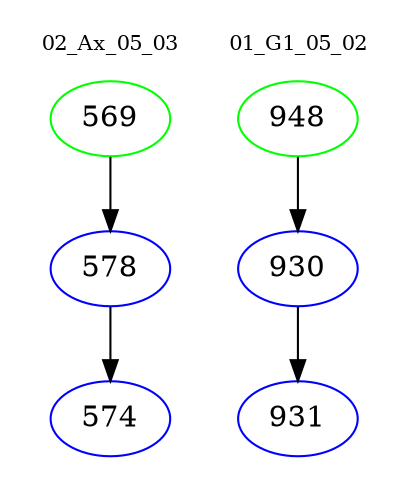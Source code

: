 digraph{
subgraph cluster_0 {
color = white
label = "02_Ax_05_03";
fontsize=10;
T0_569 [label="569", color="green"]
T0_569 -> T0_578 [color="black"]
T0_578 [label="578", color="blue"]
T0_578 -> T0_574 [color="black"]
T0_574 [label="574", color="blue"]
}
subgraph cluster_1 {
color = white
label = "01_G1_05_02";
fontsize=10;
T1_948 [label="948", color="green"]
T1_948 -> T1_930 [color="black"]
T1_930 [label="930", color="blue"]
T1_930 -> T1_931 [color="black"]
T1_931 [label="931", color="blue"]
}
}

